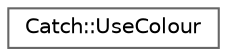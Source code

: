 digraph "Graphical Class Hierarchy"
{
 // LATEX_PDF_SIZE
  bgcolor="transparent";
  edge [fontname=Helvetica,fontsize=10,labelfontname=Helvetica,labelfontsize=10];
  node [fontname=Helvetica,fontsize=10,shape=box,height=0.2,width=0.4];
  rankdir="LR";
  Node0 [label="Catch::UseColour",height=0.2,width=0.4,color="grey40", fillcolor="white", style="filled",URL="$struct_catch_1_1_use_colour.html",tooltip=" "];
}
